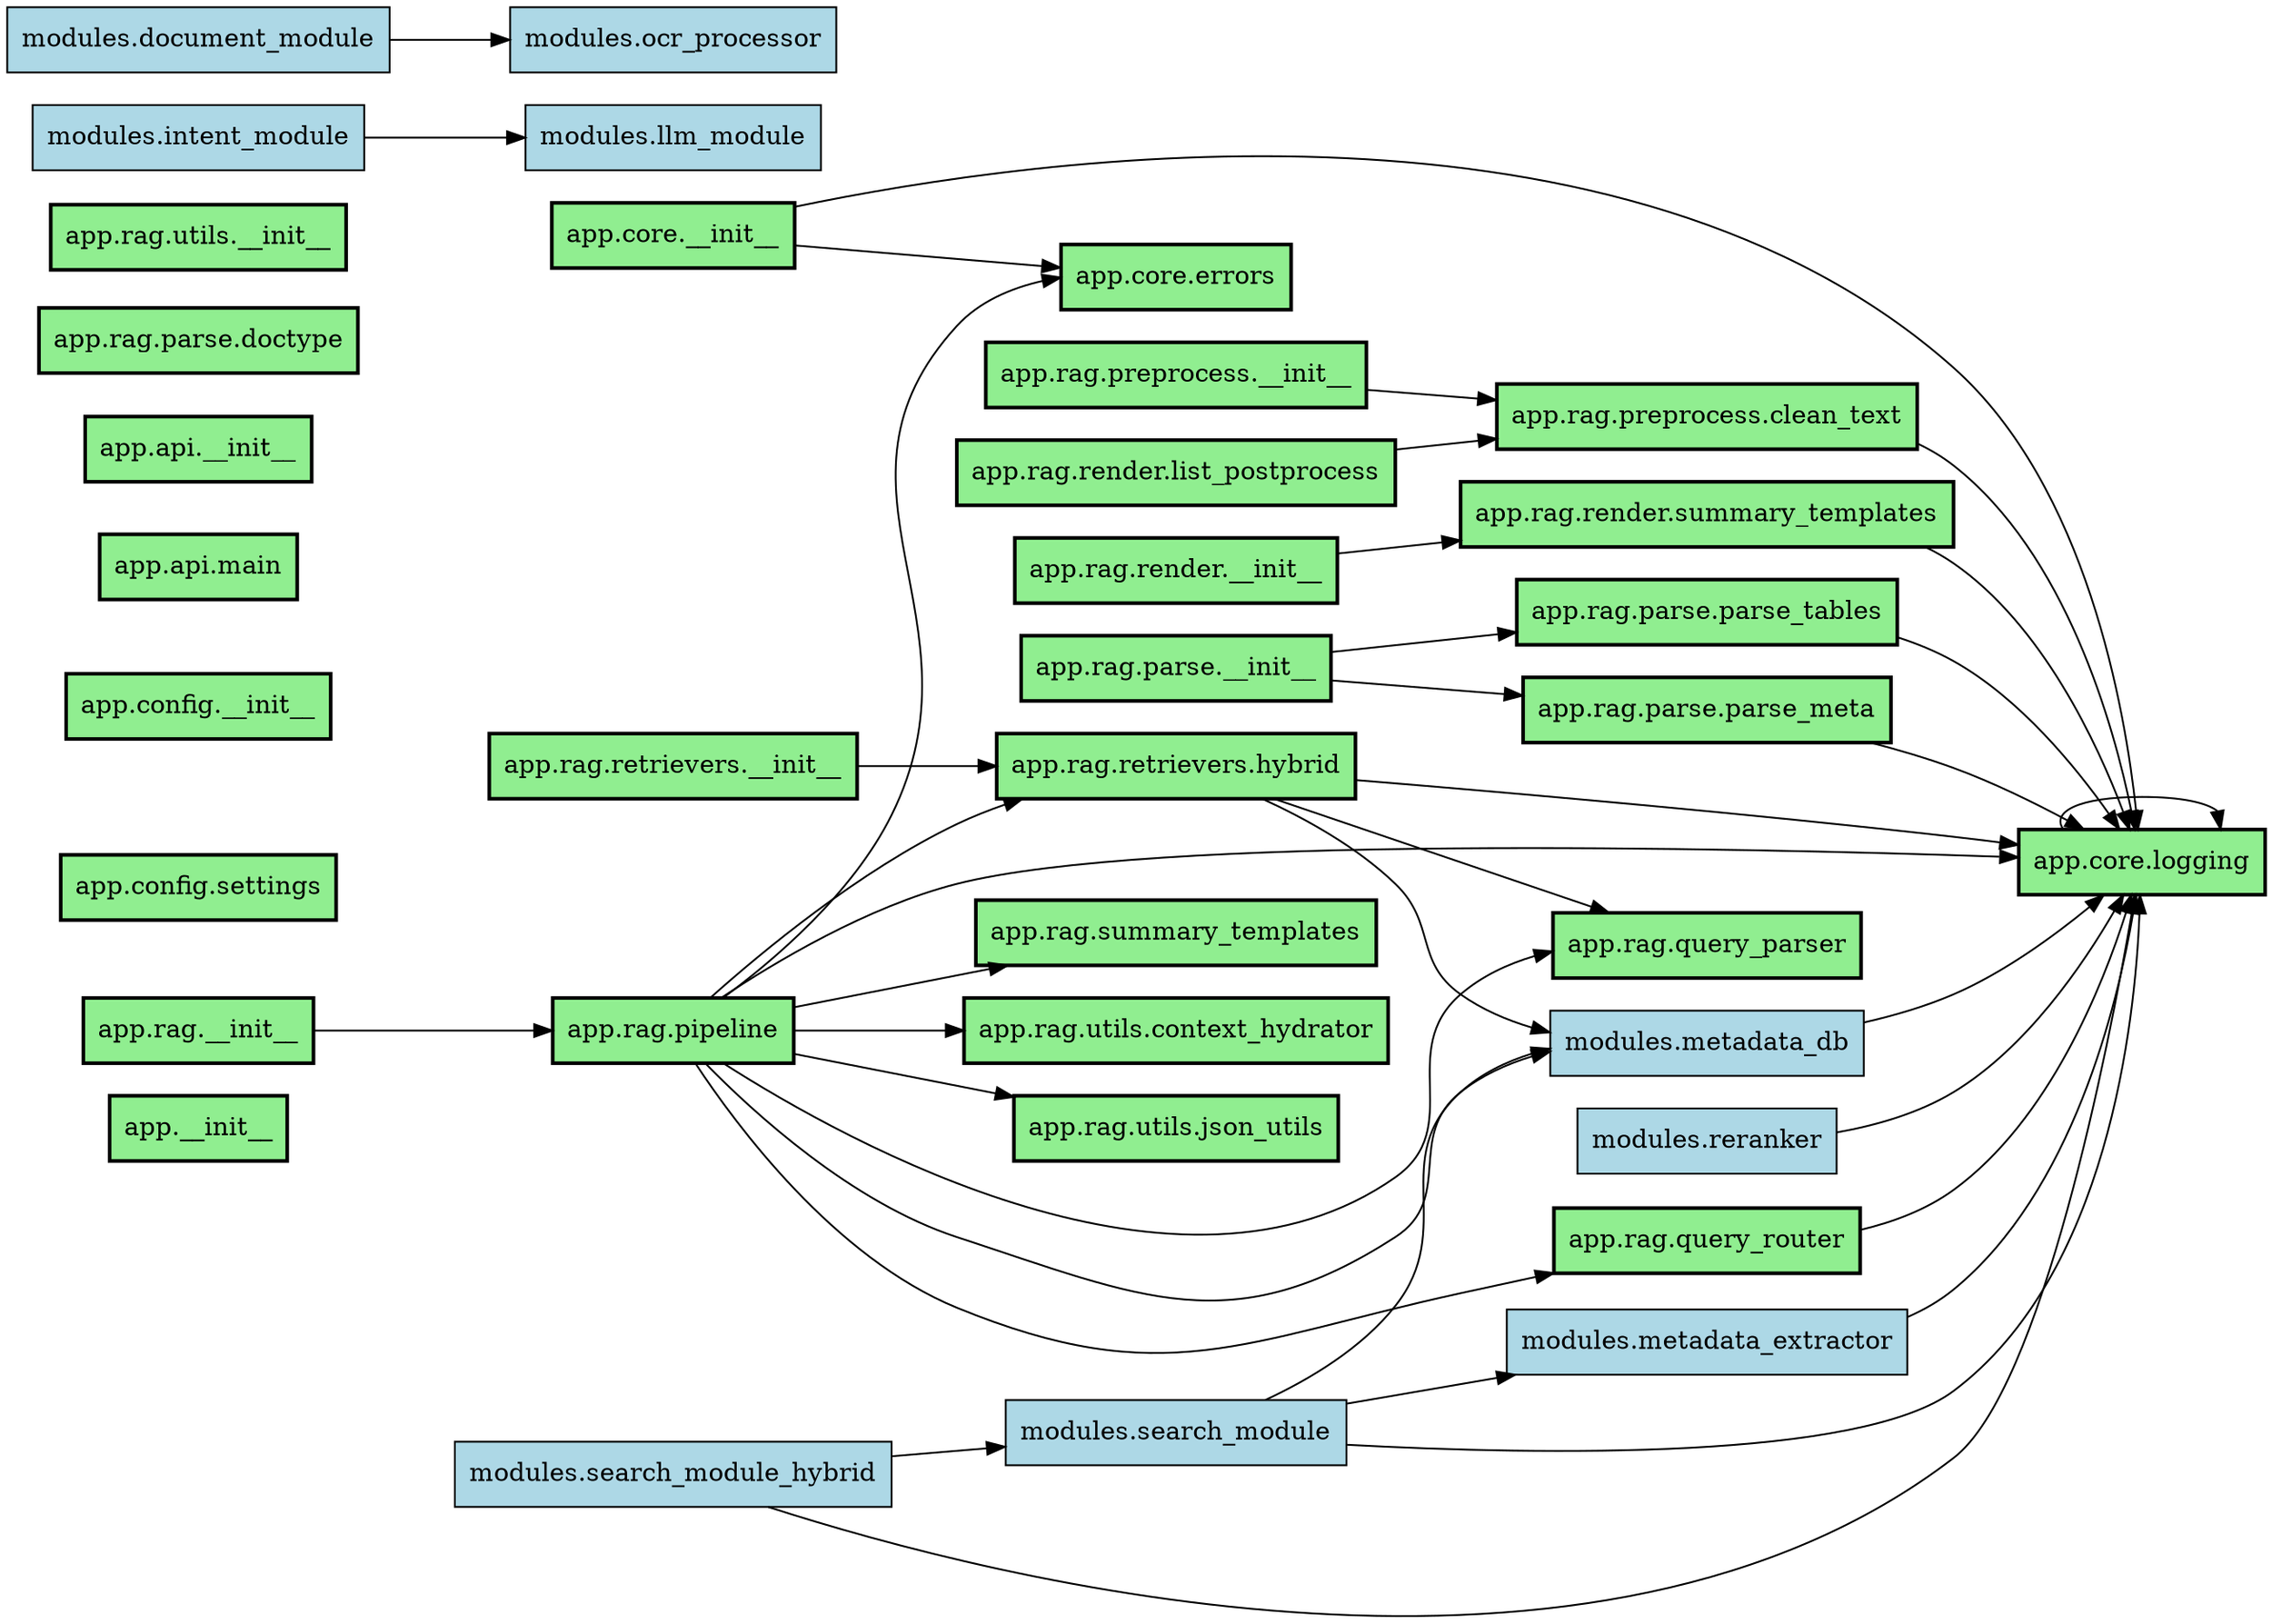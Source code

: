 digraph dependencies {
  rankdir="LR";
  node [shape=box, style=filled, fillcolor=lightblue];
  "app.__init__" [fillcolor=lightgreen, style="filled,bold"];
  "app.rag.query_router" [fillcolor=lightgreen, style="filled,bold"];
  "app.rag.query_parser" [fillcolor=lightgreen, style="filled,bold"];
  "app.rag.pipeline" [fillcolor=lightgreen, style="filled,bold"];
  "app.rag.summary_templates" [fillcolor=lightgreen, style="filled,bold"];
  "app.rag.__init__" [fillcolor=lightgreen, style="filled,bold"];
  "app.core.logging" [fillcolor=lightgreen, style="filled,bold"];
  "app.core.errors" [fillcolor=lightgreen, style="filled,bold"];
  "app.core.__init__" [fillcolor=lightgreen, style="filled,bold"];
  "app.config.settings" [fillcolor=lightgreen, style="filled,bold"];
  "app.config.__init__" [fillcolor=lightgreen, style="filled,bold"];
  "app.api.main" [fillcolor=lightgreen, style="filled,bold"];
  "app.api.__init__" [fillcolor=lightgreen, style="filled,bold"];
  "app.rag.retrievers.hybrid" [fillcolor=lightgreen, style="filled,bold"];
  "app.rag.retrievers.__init__" [fillcolor=lightgreen, style="filled,bold"];
  "app.rag.preprocess.clean_text" [fillcolor=lightgreen, style="filled,bold"];
  "app.rag.preprocess.__init__" [fillcolor=lightgreen, style="filled,bold"];
  "app.rag.render.list_postprocess" [fillcolor=lightgreen, style="filled,bold"];
  "app.rag.render.summary_templates" [fillcolor=lightgreen, style="filled,bold"];
  "app.rag.render.__init__" [fillcolor=lightgreen, style="filled,bold"];
  "app.rag.parse.parse_meta" [fillcolor=lightgreen, style="filled,bold"];
  "app.rag.parse.doctype" [fillcolor=lightgreen, style="filled,bold"];
  "app.rag.parse.parse_tables" [fillcolor=lightgreen, style="filled,bold"];
  "app.rag.parse.__init__" [fillcolor=lightgreen, style="filled,bold"];
  "app.rag.utils.context_hydrator" [fillcolor=lightgreen, style="filled,bold"];
  "app.rag.utils.json_utils" [fillcolor=lightgreen, style="filled,bold"];
  "app.rag.utils.__init__" [fillcolor=lightgreen, style="filled,bold"];
  "app.rag.query_router" -> "app.core.logging";
  "app.rag.pipeline" -> "app.core.logging";
  "app.rag.pipeline" -> "app.core.errors";
  "app.rag.pipeline" -> "app.rag.query_router";
  "app.rag.pipeline" -> "modules.metadata_db";
  "app.rag.pipeline" -> "app.rag.query_parser";
  "app.rag.pipeline" -> "app.rag.summary_templates";
  "app.rag.pipeline" -> "app.rag.utils.json_utils";
  "app.rag.pipeline" -> "app.rag.utils.context_hydrator";
  "app.rag.pipeline" -> "app.rag.retrievers.hybrid";
  "app.rag.__init__" -> "app.rag.pipeline";
  "app.core.logging" -> "app.core.logging";
  "app.core.__init__" -> "app.core.logging";
  "app.core.__init__" -> "app.core.errors";
  "app.rag.retrievers.hybrid" -> "app.core.logging";
  "app.rag.retrievers.hybrid" -> "modules.metadata_db";
  "app.rag.retrievers.hybrid" -> "app.rag.query_parser";
  "app.rag.retrievers.__init__" -> "app.rag.retrievers.hybrid";
  "app.rag.preprocess.clean_text" -> "app.core.logging";
  "app.rag.preprocess.__init__" -> "app.rag.preprocess.clean_text";
  "app.rag.render.list_postprocess" -> "app.rag.preprocess.clean_text";
  "app.rag.render.summary_templates" -> "app.core.logging";
  "app.rag.render.__init__" -> "app.rag.render.summary_templates";
  "app.rag.parse.parse_meta" -> "app.core.logging";
  "app.rag.parse.parse_tables" -> "app.core.logging";
  "app.rag.parse.__init__" -> "app.rag.parse.parse_meta";
  "app.rag.parse.__init__" -> "app.rag.parse.parse_tables";
  "modules.intent_module" -> "modules.llm_module";
  "modules.reranker" -> "app.core.logging";
  "modules.search_module" -> "app.core.logging";
  "modules.search_module" -> "modules.metadata_extractor";
  "modules.search_module" -> "modules.metadata_db";
  "modules.metadata_db" -> "app.core.logging";
  "modules.search_module_hybrid" -> "app.core.logging";
  "modules.search_module_hybrid" -> "modules.search_module";
  "modules.metadata_extractor" -> "app.core.logging";
  "modules.document_module" -> "modules.ocr_processor";
}
